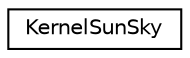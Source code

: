 digraph G
{
  edge [fontname="Helvetica",fontsize="10",labelfontname="Helvetica",labelfontsize="10"];
  node [fontname="Helvetica",fontsize="10",shape=record];
  rankdir=LR;
  Node1 [label="KernelSunSky",height=0.2,width=0.4,color="black", fillcolor="white", style="filled",URL="$d5/d3b/structKernelSunSky.html"];
}
